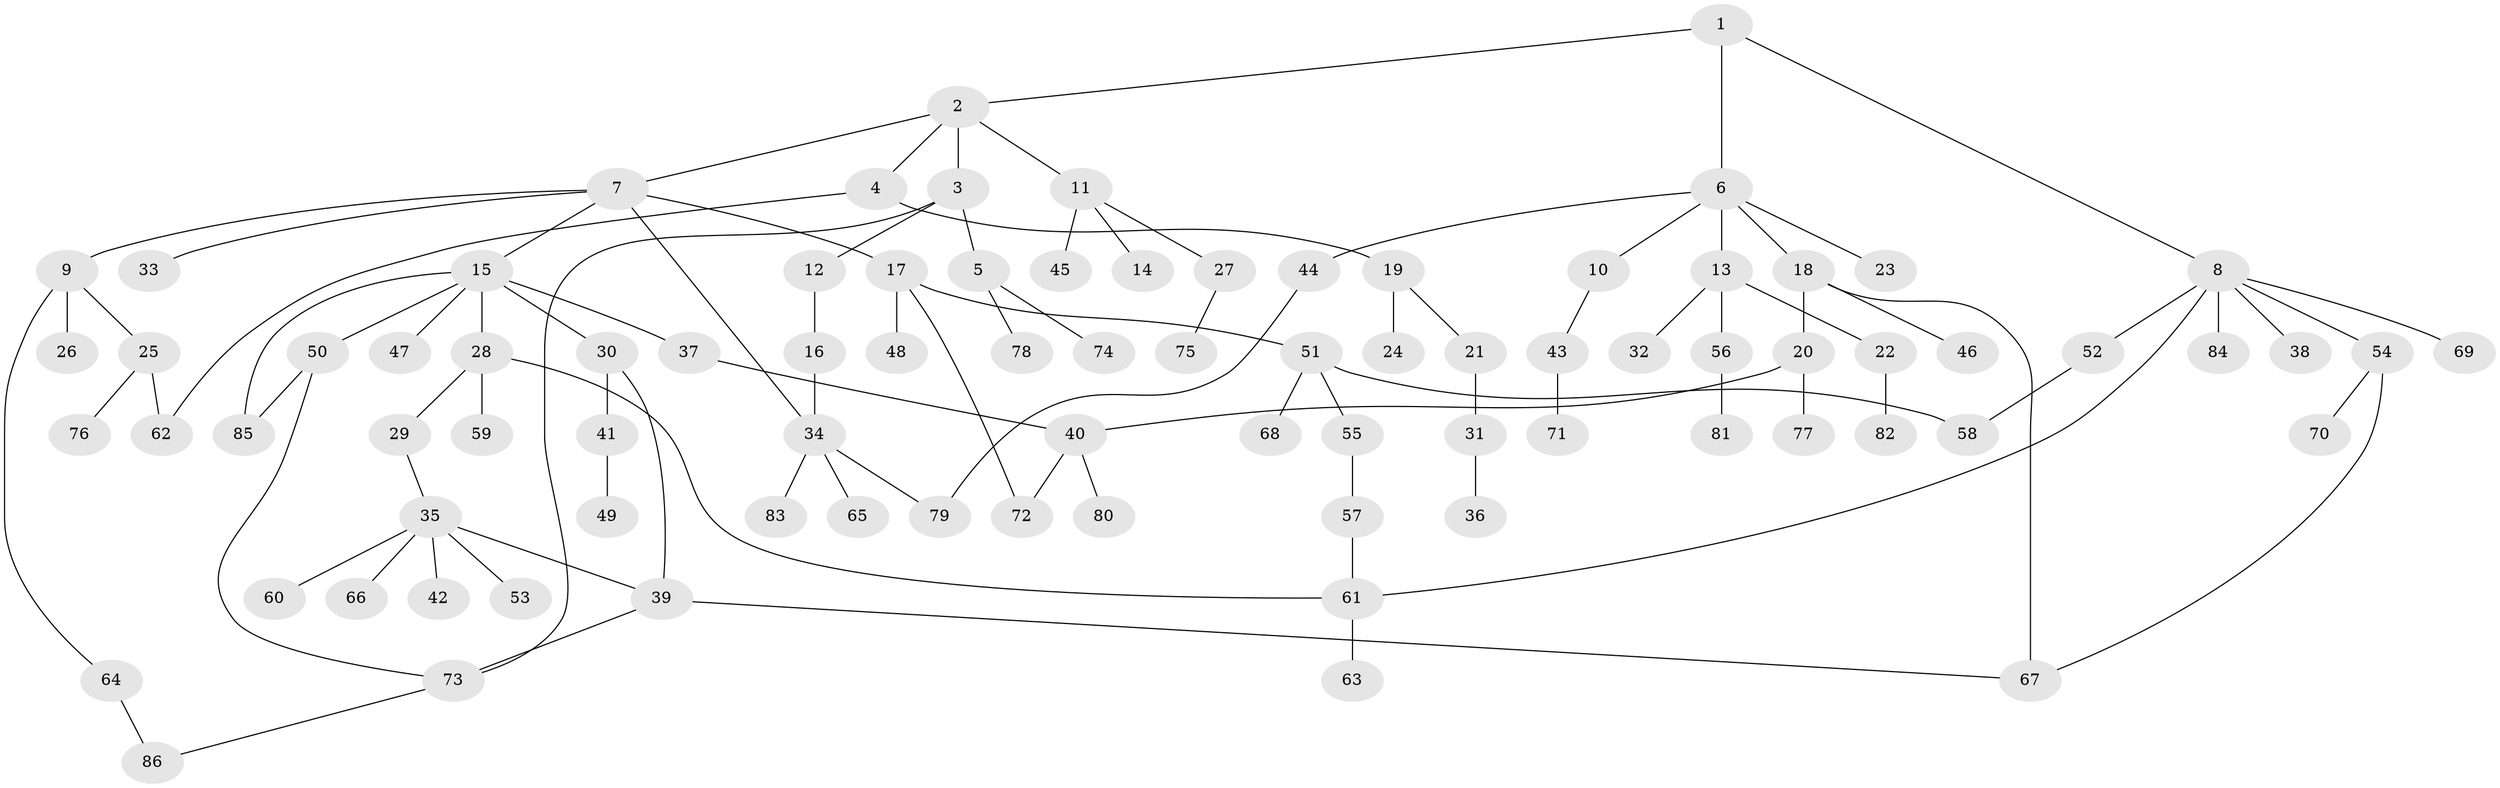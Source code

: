// coarse degree distribution, {3: 0.20967741935483872, 5: 0.06451612903225806, 4: 0.08064516129032258, 6: 0.03225806451612903, 2: 0.3387096774193548, 1: 0.27419354838709675}
// Generated by graph-tools (version 1.1) at 2025/49/03/04/25 22:49:02]
// undirected, 86 vertices, 100 edges
graph export_dot {
  node [color=gray90,style=filled];
  1;
  2;
  3;
  4;
  5;
  6;
  7;
  8;
  9;
  10;
  11;
  12;
  13;
  14;
  15;
  16;
  17;
  18;
  19;
  20;
  21;
  22;
  23;
  24;
  25;
  26;
  27;
  28;
  29;
  30;
  31;
  32;
  33;
  34;
  35;
  36;
  37;
  38;
  39;
  40;
  41;
  42;
  43;
  44;
  45;
  46;
  47;
  48;
  49;
  50;
  51;
  52;
  53;
  54;
  55;
  56;
  57;
  58;
  59;
  60;
  61;
  62;
  63;
  64;
  65;
  66;
  67;
  68;
  69;
  70;
  71;
  72;
  73;
  74;
  75;
  76;
  77;
  78;
  79;
  80;
  81;
  82;
  83;
  84;
  85;
  86;
  1 -- 2;
  1 -- 6;
  1 -- 8;
  2 -- 3;
  2 -- 4;
  2 -- 7;
  2 -- 11;
  3 -- 5;
  3 -- 12;
  3 -- 73;
  4 -- 19;
  4 -- 62;
  5 -- 74;
  5 -- 78;
  6 -- 10;
  6 -- 13;
  6 -- 18;
  6 -- 23;
  6 -- 44;
  7 -- 9;
  7 -- 15;
  7 -- 17;
  7 -- 33;
  7 -- 34;
  8 -- 38;
  8 -- 52;
  8 -- 54;
  8 -- 69;
  8 -- 84;
  8 -- 61;
  9 -- 25;
  9 -- 26;
  9 -- 64;
  10 -- 43;
  11 -- 14;
  11 -- 27;
  11 -- 45;
  12 -- 16;
  13 -- 22;
  13 -- 32;
  13 -- 56;
  15 -- 28;
  15 -- 30;
  15 -- 37;
  15 -- 47;
  15 -- 50;
  15 -- 85;
  16 -- 34;
  17 -- 48;
  17 -- 51;
  17 -- 72;
  18 -- 20;
  18 -- 46;
  18 -- 67;
  19 -- 21;
  19 -- 24;
  20 -- 77;
  20 -- 40;
  21 -- 31;
  22 -- 82;
  25 -- 76;
  25 -- 62;
  27 -- 75;
  28 -- 29;
  28 -- 59;
  28 -- 61;
  29 -- 35;
  30 -- 39;
  30 -- 41;
  31 -- 36;
  34 -- 65;
  34 -- 83;
  34 -- 79;
  35 -- 42;
  35 -- 53;
  35 -- 60;
  35 -- 66;
  35 -- 39;
  37 -- 40;
  39 -- 73;
  39 -- 67;
  40 -- 80;
  40 -- 72;
  41 -- 49;
  43 -- 71;
  44 -- 79;
  50 -- 85;
  50 -- 73;
  51 -- 55;
  51 -- 58;
  51 -- 68;
  52 -- 58;
  54 -- 70;
  54 -- 67;
  55 -- 57;
  56 -- 81;
  57 -- 61;
  61 -- 63;
  64 -- 86;
  73 -- 86;
}
